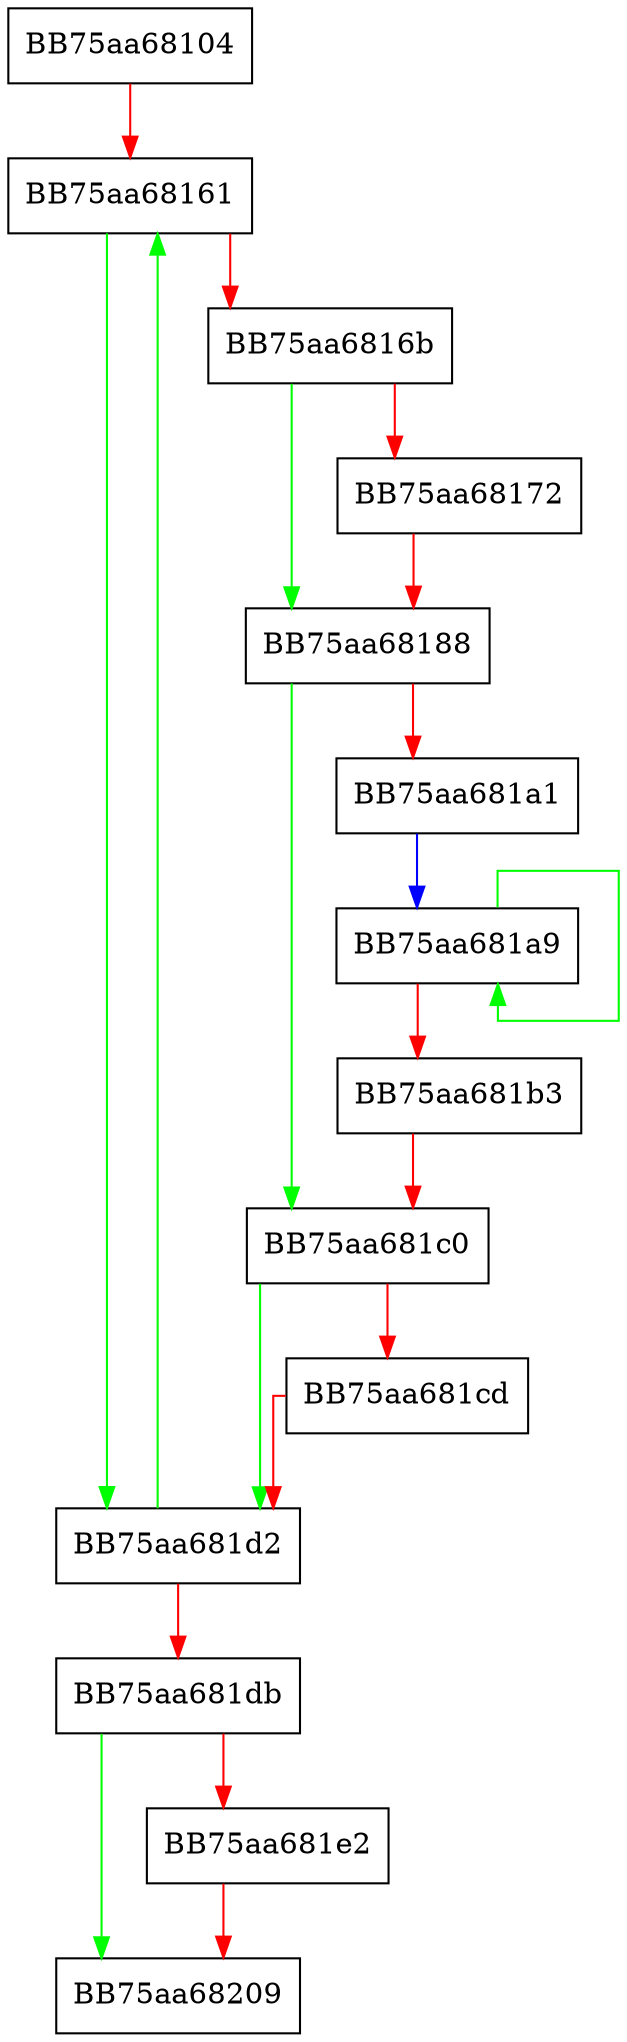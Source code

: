 digraph elfa_set_attributes {
  node [shape="box"];
  graph [splines=ortho];
  BB75aa68104 -> BB75aa68161 [color="red"];
  BB75aa68161 -> BB75aa681d2 [color="green"];
  BB75aa68161 -> BB75aa6816b [color="red"];
  BB75aa6816b -> BB75aa68188 [color="green"];
  BB75aa6816b -> BB75aa68172 [color="red"];
  BB75aa68172 -> BB75aa68188 [color="red"];
  BB75aa68188 -> BB75aa681c0 [color="green"];
  BB75aa68188 -> BB75aa681a1 [color="red"];
  BB75aa681a1 -> BB75aa681a9 [color="blue"];
  BB75aa681a9 -> BB75aa681a9 [color="green"];
  BB75aa681a9 -> BB75aa681b3 [color="red"];
  BB75aa681b3 -> BB75aa681c0 [color="red"];
  BB75aa681c0 -> BB75aa681d2 [color="green"];
  BB75aa681c0 -> BB75aa681cd [color="red"];
  BB75aa681cd -> BB75aa681d2 [color="red"];
  BB75aa681d2 -> BB75aa68161 [color="green"];
  BB75aa681d2 -> BB75aa681db [color="red"];
  BB75aa681db -> BB75aa68209 [color="green"];
  BB75aa681db -> BB75aa681e2 [color="red"];
  BB75aa681e2 -> BB75aa68209 [color="red"];
}